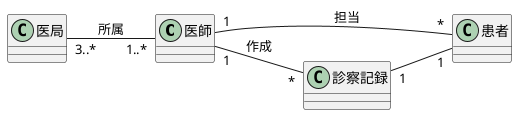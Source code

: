 @startuml
left to right direction
class 医師{}
class 医局{}
class 患者{}
class 診察記録{}
医局 "3..*" --"1..*"医師 :所属
医師 "1"--"*"患者 :担当
医師 "1"--"*" 診察記録 : 作成
診察記録 "1" -- "1" 患者
@enduml